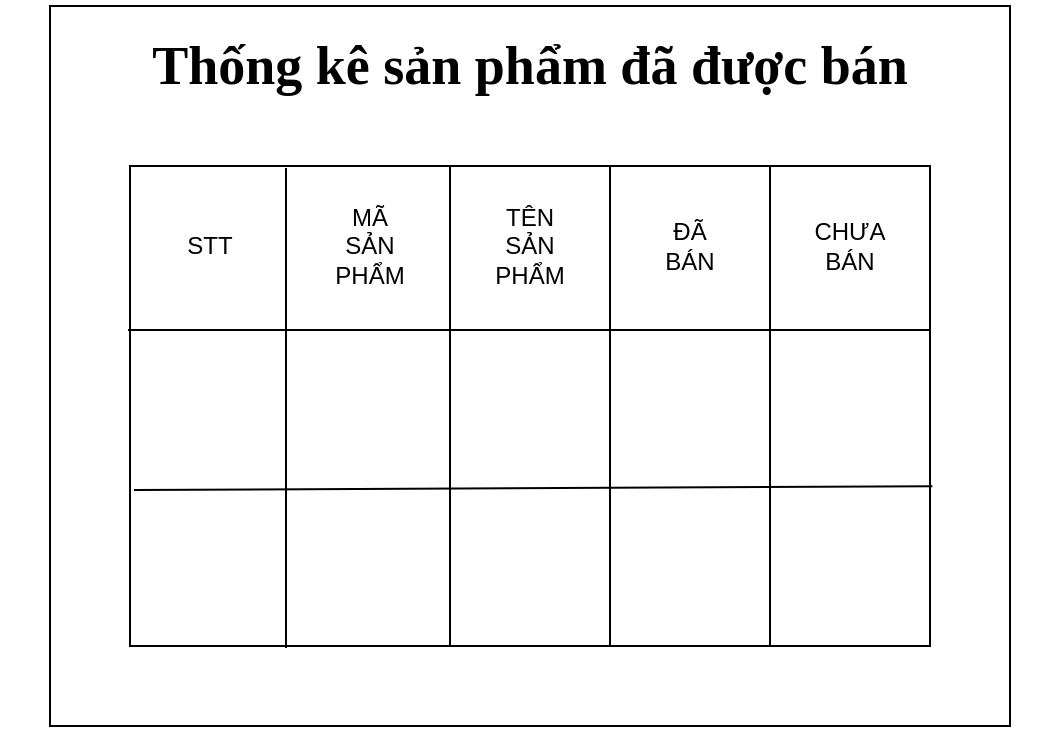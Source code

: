 <mxfile version="13.4.4" type="github"><diagram id="V76XRq8hAUQGHOuZAB7k" name="Page-1"><mxGraphModel dx="868" dy="482" grid="1" gridSize="10" guides="1" tooltips="1" connect="1" arrows="1" fold="1" page="1" pageScale="1" pageWidth="827" pageHeight="1169" math="0" shadow="0"><root><mxCell id="0"/><mxCell id="1" parent="0"/><mxCell id="mgHM9h2S8ZLeNp8auAgl-1" value="&lt;h1&gt;&lt;b&gt;&lt;font face=&quot;Times New Roman&quot; style=&quot;font-size: 27px&quot;&gt;Thống kê sản phẩm đã được bán&lt;/font&gt;&lt;/b&gt;&lt;/h1&gt;" style="text;html=1;strokeColor=none;fillColor=none;align=center;verticalAlign=middle;whiteSpace=wrap;rounded=0;" vertex="1" parent="1"><mxGeometry x="15" y="60" width="530" height="20" as="geometry"/></mxCell><mxCell id="mgHM9h2S8ZLeNp8auAgl-30" value="" style="rounded=0;whiteSpace=wrap;html=1;" vertex="1" parent="1"><mxGeometry x="80" y="120" width="400" height="240" as="geometry"/></mxCell><mxCell id="mgHM9h2S8ZLeNp8auAgl-31" value="" style="endArrow=none;html=1;entryX=0.195;entryY=0.004;entryDx=0;entryDy=0;entryPerimeter=0;exitX=0.195;exitY=1.004;exitDx=0;exitDy=0;exitPerimeter=0;" edge="1" parent="1" source="mgHM9h2S8ZLeNp8auAgl-30" target="mgHM9h2S8ZLeNp8auAgl-30"><mxGeometry width="50" height="50" relative="1" as="geometry"><mxPoint x="157" y="359" as="sourcePoint"/><mxPoint x="210" y="120" as="targetPoint"/></mxGeometry></mxCell><mxCell id="mgHM9h2S8ZLeNp8auAgl-32" value="" style="endArrow=none;html=1;" edge="1" parent="1"><mxGeometry width="50" height="50" relative="1" as="geometry"><mxPoint x="240" y="360" as="sourcePoint"/><mxPoint x="240" y="120" as="targetPoint"/></mxGeometry></mxCell><mxCell id="mgHM9h2S8ZLeNp8auAgl-33" value="" style="endArrow=none;html=1;exitX=0.6;exitY=1;exitDx=0;exitDy=0;exitPerimeter=0;" edge="1" parent="1" source="mgHM9h2S8ZLeNp8auAgl-30"><mxGeometry width="50" height="50" relative="1" as="geometry"><mxPoint x="270" y="170" as="sourcePoint"/><mxPoint x="320" y="120" as="targetPoint"/></mxGeometry></mxCell><mxCell id="mgHM9h2S8ZLeNp8auAgl-34" value="" style="endArrow=none;html=1;" edge="1" parent="1"><mxGeometry width="50" height="50" relative="1" as="geometry"><mxPoint x="79" y="202" as="sourcePoint"/><mxPoint x="480" y="202" as="targetPoint"/></mxGeometry></mxCell><mxCell id="mgHM9h2S8ZLeNp8auAgl-35" value="STT" style="text;html=1;strokeColor=none;fillColor=none;align=center;verticalAlign=middle;whiteSpace=wrap;rounded=0;" vertex="1" parent="1"><mxGeometry x="100" y="150" width="40" height="20" as="geometry"/></mxCell><mxCell id="mgHM9h2S8ZLeNp8auAgl-36" value="MÃ SẢN PHẨM" style="text;html=1;strokeColor=none;fillColor=none;align=center;verticalAlign=middle;whiteSpace=wrap;rounded=0;" vertex="1" parent="1"><mxGeometry x="180" y="150" width="40" height="20" as="geometry"/></mxCell><mxCell id="mgHM9h2S8ZLeNp8auAgl-37" value="TÊN SẢN PHẨM" style="text;html=1;strokeColor=none;fillColor=none;align=center;verticalAlign=middle;whiteSpace=wrap;rounded=0;" vertex="1" parent="1"><mxGeometry x="260" y="150" width="40" height="20" as="geometry"/></mxCell><mxCell id="mgHM9h2S8ZLeNp8auAgl-39" value="ĐÃ BÁN" style="text;html=1;strokeColor=none;fillColor=none;align=center;verticalAlign=middle;whiteSpace=wrap;rounded=0;" vertex="1" parent="1"><mxGeometry x="340" y="150" width="40" height="20" as="geometry"/></mxCell><mxCell id="mgHM9h2S8ZLeNp8auAgl-40" value="CHƯA BÁN" style="text;html=1;strokeColor=none;fillColor=none;align=center;verticalAlign=middle;whiteSpace=wrap;rounded=0;" vertex="1" parent="1"><mxGeometry x="420" y="150" width="40" height="20" as="geometry"/></mxCell><mxCell id="mgHM9h2S8ZLeNp8auAgl-41" value="" style="endArrow=none;html=1;exitX=0.8;exitY=1;exitDx=0;exitDy=0;exitPerimeter=0;" edge="1" parent="1" source="mgHM9h2S8ZLeNp8auAgl-30"><mxGeometry width="50" height="50" relative="1" as="geometry"><mxPoint x="350" y="170" as="sourcePoint"/><mxPoint x="400" y="120" as="targetPoint"/></mxGeometry></mxCell><mxCell id="mgHM9h2S8ZLeNp8auAgl-42" value="" style="endArrow=none;html=1;" edge="1" parent="1" source="mgHM9h2S8ZLeNp8auAgl-30"><mxGeometry width="50" height="50" relative="1" as="geometry"><mxPoint x="430" y="170" as="sourcePoint"/><mxPoint x="480" y="120" as="targetPoint"/></mxGeometry></mxCell><mxCell id="mgHM9h2S8ZLeNp8auAgl-45" value="" style="endArrow=none;html=1;exitX=0.005;exitY=0.675;exitDx=0;exitDy=0;exitPerimeter=0;entryX=1.003;entryY=0.667;entryDx=0;entryDy=0;entryPerimeter=0;" edge="1" parent="1" source="mgHM9h2S8ZLeNp8auAgl-30" target="mgHM9h2S8ZLeNp8auAgl-30"><mxGeometry width="50" height="50" relative="1" as="geometry"><mxPoint x="80" y="330" as="sourcePoint"/><mxPoint x="130" y="280" as="targetPoint"/></mxGeometry></mxCell><mxCell id="mgHM9h2S8ZLeNp8auAgl-46" value="" style="rounded=0;whiteSpace=wrap;html=1;fillColor=none;" vertex="1" parent="1"><mxGeometry x="40" y="40" width="480" height="360" as="geometry"/></mxCell></root></mxGraphModel></diagram></mxfile>